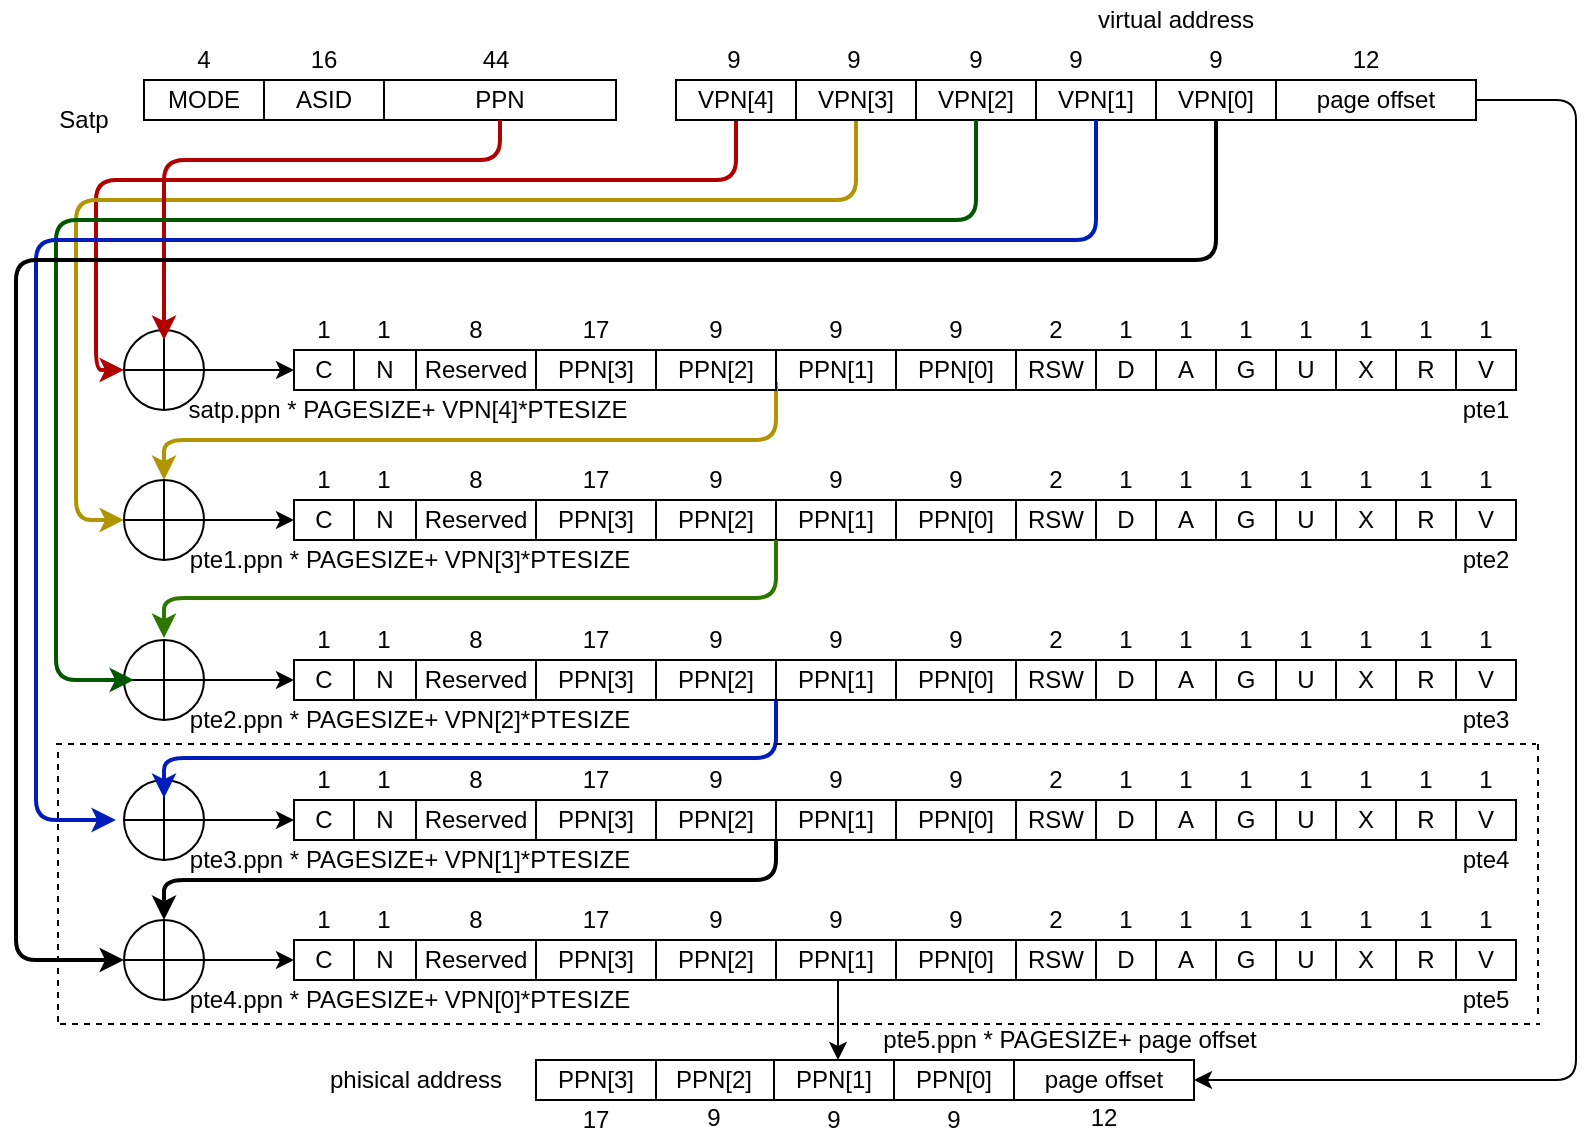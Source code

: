 <mxfile version="14.7.2" type="github">
  <diagram id="V-LYUt6-tkYFiRCC0l9f" name="Page-1">
    <mxGraphModel dx="1038" dy="549" grid="0" gridSize="10" guides="1" tooltips="1" connect="1" arrows="1" fold="1" page="1" pageScale="1" pageWidth="827" pageHeight="1169" math="0" shadow="0">
      <root>
        <mxCell id="0" />
        <mxCell id="1" parent="0" />
        <mxCell id="E3-DCWuAJKOkuyqkyLfo-2" value="MODE" style="rounded=0;whiteSpace=wrap;html=1;" parent="1" vertex="1">
          <mxGeometry x="94" y="170" width="60" height="20" as="geometry" />
        </mxCell>
        <mxCell id="E3-DCWuAJKOkuyqkyLfo-3" value="PPN" style="rounded=0;whiteSpace=wrap;html=1;" parent="1" vertex="1">
          <mxGeometry x="214" y="170" width="116" height="20" as="geometry" />
        </mxCell>
        <mxCell id="E3-DCWuAJKOkuyqkyLfo-4" value="Satp" style="text;html=1;strokeColor=none;fillColor=none;align=center;verticalAlign=middle;whiteSpace=wrap;rounded=0;" parent="1" vertex="1">
          <mxGeometry x="44" y="180" width="40" height="20" as="geometry" />
        </mxCell>
        <mxCell id="E3-DCWuAJKOkuyqkyLfo-5" value="ASID" style="rounded=0;whiteSpace=wrap;html=1;" parent="1" vertex="1">
          <mxGeometry x="154" y="170" width="60" height="20" as="geometry" />
        </mxCell>
        <mxCell id="E3-DCWuAJKOkuyqkyLfo-6" value="4" style="text;html=1;strokeColor=none;fillColor=none;align=center;verticalAlign=middle;whiteSpace=wrap;rounded=0;" parent="1" vertex="1">
          <mxGeometry x="104" y="150" width="40" height="20" as="geometry" />
        </mxCell>
        <mxCell id="E3-DCWuAJKOkuyqkyLfo-7" value="16" style="text;html=1;strokeColor=none;fillColor=none;align=center;verticalAlign=middle;whiteSpace=wrap;rounded=0;" parent="1" vertex="1">
          <mxGeometry x="164" y="150" width="40" height="20" as="geometry" />
        </mxCell>
        <mxCell id="E3-DCWuAJKOkuyqkyLfo-8" value="44" style="text;html=1;strokeColor=none;fillColor=none;align=center;verticalAlign=middle;whiteSpace=wrap;rounded=0;" parent="1" vertex="1">
          <mxGeometry x="250" y="150" width="40" height="20" as="geometry" />
        </mxCell>
        <mxCell id="E3-DCWuAJKOkuyqkyLfo-9" value="VPN[2]" style="rounded=0;whiteSpace=wrap;html=1;" parent="1" vertex="1">
          <mxGeometry x="480" y="170" width="60" height="20" as="geometry" />
        </mxCell>
        <mxCell id="E3-DCWuAJKOkuyqkyLfo-10" value="VPN[0]" style="rounded=0;whiteSpace=wrap;html=1;" parent="1" vertex="1">
          <mxGeometry x="600" y="170" width="60" height="20" as="geometry" />
        </mxCell>
        <mxCell id="E3-DCWuAJKOkuyqkyLfo-11" value="virtual address" style="text;html=1;strokeColor=none;fillColor=none;align=center;verticalAlign=middle;whiteSpace=wrap;rounded=0;" parent="1" vertex="1">
          <mxGeometry x="560" y="130" width="100" height="20" as="geometry" />
        </mxCell>
        <mxCell id="E3-DCWuAJKOkuyqkyLfo-12" value="VPN[1]" style="rounded=0;whiteSpace=wrap;html=1;" parent="1" vertex="1">
          <mxGeometry x="540" y="170" width="60" height="20" as="geometry" />
        </mxCell>
        <mxCell id="E3-DCWuAJKOkuyqkyLfo-13" value="9" style="text;html=1;strokeColor=none;fillColor=none;align=center;verticalAlign=middle;whiteSpace=wrap;rounded=0;" parent="1" vertex="1">
          <mxGeometry x="490" y="150" width="40" height="20" as="geometry" />
        </mxCell>
        <mxCell id="E3-DCWuAJKOkuyqkyLfo-14" value="9" style="text;html=1;strokeColor=none;fillColor=none;align=center;verticalAlign=middle;whiteSpace=wrap;rounded=0;" parent="1" vertex="1">
          <mxGeometry x="540" y="150" width="40" height="20" as="geometry" />
        </mxCell>
        <mxCell id="E3-DCWuAJKOkuyqkyLfo-15" value="9" style="text;html=1;strokeColor=none;fillColor=none;align=center;verticalAlign=middle;whiteSpace=wrap;rounded=0;" parent="1" vertex="1">
          <mxGeometry x="610" y="150" width="40" height="20" as="geometry" />
        </mxCell>
        <mxCell id="E3-DCWuAJKOkuyqkyLfo-16" value="page offset" style="rounded=0;whiteSpace=wrap;html=1;" parent="1" vertex="1">
          <mxGeometry x="660" y="170" width="100" height="20" as="geometry" />
        </mxCell>
        <mxCell id="E3-DCWuAJKOkuyqkyLfo-17" value="12" style="text;html=1;strokeColor=none;fillColor=none;align=center;verticalAlign=middle;whiteSpace=wrap;rounded=0;" parent="1" vertex="1">
          <mxGeometry x="685" y="150" width="40" height="20" as="geometry" />
        </mxCell>
        <mxCell id="E3-DCWuAJKOkuyqkyLfo-170" value="RSW" style="rounded=0;whiteSpace=wrap;html=1;" parent="1" vertex="1">
          <mxGeometry x="530" y="305" width="40" height="20" as="geometry" />
        </mxCell>
        <mxCell id="E3-DCWuAJKOkuyqkyLfo-171" value="PPN[0]" style="rounded=0;whiteSpace=wrap;html=1;" parent="1" vertex="1">
          <mxGeometry x="470" y="305" width="60" height="20" as="geometry" />
        </mxCell>
        <mxCell id="E3-DCWuAJKOkuyqkyLfo-172" value="9" style="text;html=1;strokeColor=none;fillColor=none;align=center;verticalAlign=middle;whiteSpace=wrap;rounded=0;" parent="1" vertex="1">
          <mxGeometry x="480" y="285" width="40" height="20" as="geometry" />
        </mxCell>
        <mxCell id="E3-DCWuAJKOkuyqkyLfo-173" value="D" style="rounded=0;whiteSpace=wrap;html=1;" parent="1" vertex="1">
          <mxGeometry x="570" y="305" width="30" height="20" as="geometry" />
        </mxCell>
        <mxCell id="E3-DCWuAJKOkuyqkyLfo-174" value="1" style="text;html=1;strokeColor=none;fillColor=none;align=center;verticalAlign=middle;whiteSpace=wrap;rounded=0;" parent="1" vertex="1">
          <mxGeometry x="715" y="285" width="40" height="20" as="geometry" />
        </mxCell>
        <mxCell id="E3-DCWuAJKOkuyqkyLfo-175" value="A" style="rounded=0;whiteSpace=wrap;html=1;" parent="1" vertex="1">
          <mxGeometry x="600" y="305" width="30" height="20" as="geometry" />
        </mxCell>
        <mxCell id="E3-DCWuAJKOkuyqkyLfo-176" value="G" style="rounded=0;whiteSpace=wrap;html=1;" parent="1" vertex="1">
          <mxGeometry x="630" y="305" width="30" height="20" as="geometry" />
        </mxCell>
        <mxCell id="E3-DCWuAJKOkuyqkyLfo-177" value="U" style="rounded=0;whiteSpace=wrap;html=1;" parent="1" vertex="1">
          <mxGeometry x="660" y="305" width="30" height="20" as="geometry" />
        </mxCell>
        <mxCell id="E3-DCWuAJKOkuyqkyLfo-178" value="X" style="rounded=0;whiteSpace=wrap;html=1;" parent="1" vertex="1">
          <mxGeometry x="690" y="305" width="30" height="20" as="geometry" />
        </mxCell>
        <mxCell id="E3-DCWuAJKOkuyqkyLfo-179" value="R" style="rounded=0;whiteSpace=wrap;html=1;" parent="1" vertex="1">
          <mxGeometry x="720" y="305" width="30" height="20" as="geometry" />
        </mxCell>
        <mxCell id="E3-DCWuAJKOkuyqkyLfo-180" value="V" style="rounded=0;whiteSpace=wrap;html=1;" parent="1" vertex="1">
          <mxGeometry x="750" y="305" width="30" height="20" as="geometry" />
        </mxCell>
        <mxCell id="E3-DCWuAJKOkuyqkyLfo-181" value="1" style="text;html=1;strokeColor=none;fillColor=none;align=center;verticalAlign=middle;whiteSpace=wrap;rounded=0;" parent="1" vertex="1">
          <mxGeometry x="745" y="285" width="40" height="20" as="geometry" />
        </mxCell>
        <mxCell id="E3-DCWuAJKOkuyqkyLfo-182" value="1" style="text;html=1;strokeColor=none;fillColor=none;align=center;verticalAlign=middle;whiteSpace=wrap;rounded=0;" parent="1" vertex="1">
          <mxGeometry x="685" y="285" width="40" height="20" as="geometry" />
        </mxCell>
        <mxCell id="E3-DCWuAJKOkuyqkyLfo-183" value="1" style="text;html=1;strokeColor=none;fillColor=none;align=center;verticalAlign=middle;whiteSpace=wrap;rounded=0;" parent="1" vertex="1">
          <mxGeometry x="655" y="285" width="40" height="20" as="geometry" />
        </mxCell>
        <mxCell id="E3-DCWuAJKOkuyqkyLfo-184" value="1" style="text;html=1;strokeColor=none;fillColor=none;align=center;verticalAlign=middle;whiteSpace=wrap;rounded=0;" parent="1" vertex="1">
          <mxGeometry x="625" y="285" width="40" height="20" as="geometry" />
        </mxCell>
        <mxCell id="E3-DCWuAJKOkuyqkyLfo-185" value="1" style="text;html=1;strokeColor=none;fillColor=none;align=center;verticalAlign=middle;whiteSpace=wrap;rounded=0;" parent="1" vertex="1">
          <mxGeometry x="595" y="285" width="40" height="20" as="geometry" />
        </mxCell>
        <mxCell id="E3-DCWuAJKOkuyqkyLfo-186" value="1" style="text;html=1;strokeColor=none;fillColor=none;align=center;verticalAlign=middle;whiteSpace=wrap;rounded=0;" parent="1" vertex="1">
          <mxGeometry x="565" y="285" width="40" height="20" as="geometry" />
        </mxCell>
        <mxCell id="E3-DCWuAJKOkuyqkyLfo-187" value="2" style="text;html=1;strokeColor=none;fillColor=none;align=center;verticalAlign=middle;whiteSpace=wrap;rounded=0;" parent="1" vertex="1">
          <mxGeometry x="530" y="285" width="40" height="20" as="geometry" />
        </mxCell>
        <mxCell id="E3-DCWuAJKOkuyqkyLfo-188" value="PPN[1]" style="rounded=0;whiteSpace=wrap;html=1;" parent="1" vertex="1">
          <mxGeometry x="410" y="305" width="60" height="20" as="geometry" />
        </mxCell>
        <mxCell id="E3-DCWuAJKOkuyqkyLfo-189" value="9" style="text;html=1;strokeColor=none;fillColor=none;align=center;verticalAlign=middle;whiteSpace=wrap;rounded=0;" parent="1" vertex="1">
          <mxGeometry x="420" y="285" width="40" height="20" as="geometry" />
        </mxCell>
        <mxCell id="E3-DCWuAJKOkuyqkyLfo-190" value="PPN[3]" style="rounded=0;whiteSpace=wrap;html=1;" parent="1" vertex="1">
          <mxGeometry x="290" y="305" width="60" height="20" as="geometry" />
        </mxCell>
        <mxCell id="E3-DCWuAJKOkuyqkyLfo-191" value="17" style="text;html=1;strokeColor=none;fillColor=none;align=center;verticalAlign=middle;whiteSpace=wrap;rounded=0;" parent="1" vertex="1">
          <mxGeometry x="300" y="285" width="40" height="20" as="geometry" />
        </mxCell>
        <mxCell id="E3-DCWuAJKOkuyqkyLfo-192" value="Reserved" style="rounded=0;whiteSpace=wrap;html=1;" parent="1" vertex="1">
          <mxGeometry x="230" y="305" width="60" height="20" as="geometry" />
        </mxCell>
        <mxCell id="E3-DCWuAJKOkuyqkyLfo-193" value="8" style="text;html=1;strokeColor=none;fillColor=none;align=center;verticalAlign=middle;whiteSpace=wrap;rounded=0;" parent="1" vertex="1">
          <mxGeometry x="240" y="285" width="40" height="20" as="geometry" />
        </mxCell>
        <mxCell id="E3-DCWuAJKOkuyqkyLfo-194" value="1" style="text;html=1;strokeColor=none;fillColor=none;align=center;verticalAlign=middle;whiteSpace=wrap;rounded=0;" parent="1" vertex="1">
          <mxGeometry x="164" y="285" width="40" height="20" as="geometry" />
        </mxCell>
        <mxCell id="E3-DCWuAJKOkuyqkyLfo-195" value="C" style="rounded=0;whiteSpace=wrap;html=1;" parent="1" vertex="1">
          <mxGeometry x="169" y="305" width="30" height="20" as="geometry" />
        </mxCell>
        <mxCell id="E3-DCWuAJKOkuyqkyLfo-196" value="N" style="rounded=0;whiteSpace=wrap;html=1;" parent="1" vertex="1">
          <mxGeometry x="199" y="305" width="31" height="20" as="geometry" />
        </mxCell>
        <mxCell id="E3-DCWuAJKOkuyqkyLfo-197" value="1" style="text;html=1;strokeColor=none;fillColor=none;align=center;verticalAlign=middle;whiteSpace=wrap;rounded=0;" parent="1" vertex="1">
          <mxGeometry x="194" y="285" width="40" height="20" as="geometry" />
        </mxCell>
        <mxCell id="E3-DCWuAJKOkuyqkyLfo-260" style="edgeStyle=orthogonalEdgeStyle;rounded=0;orthogonalLoop=1;jettySize=auto;html=1;exitX=1;exitY=0.5;exitDx=0;exitDy=0;" parent="1" source="E3-DCWuAJKOkuyqkyLfo-239" target="E3-DCWuAJKOkuyqkyLfo-195" edge="1">
          <mxGeometry relative="1" as="geometry" />
        </mxCell>
        <mxCell id="E3-DCWuAJKOkuyqkyLfo-239" value="" style="ellipse;whiteSpace=wrap;html=1;aspect=fixed;" parent="1" vertex="1">
          <mxGeometry x="84" y="295" width="40" height="40" as="geometry" />
        </mxCell>
        <mxCell id="E3-DCWuAJKOkuyqkyLfo-240" value="" style="endArrow=none;html=1;entryX=1;entryY=0.5;entryDx=0;entryDy=0;exitX=0;exitY=0.5;exitDx=0;exitDy=0;" parent="1" source="E3-DCWuAJKOkuyqkyLfo-239" target="E3-DCWuAJKOkuyqkyLfo-239" edge="1">
          <mxGeometry width="50" height="50" relative="1" as="geometry">
            <mxPoint x="124" y="355" as="sourcePoint" />
            <mxPoint x="100" y="365" as="targetPoint" />
          </mxGeometry>
        </mxCell>
        <mxCell id="E3-DCWuAJKOkuyqkyLfo-241" value="" style="endArrow=none;html=1;exitX=0.5;exitY=1;exitDx=0;exitDy=0;entryX=0.5;entryY=0;entryDx=0;entryDy=0;" parent="1" source="E3-DCWuAJKOkuyqkyLfo-239" target="E3-DCWuAJKOkuyqkyLfo-239" edge="1">
          <mxGeometry width="50" height="50" relative="1" as="geometry">
            <mxPoint x="100" y="425" as="sourcePoint" />
            <mxPoint x="120" y="375" as="targetPoint" />
          </mxGeometry>
        </mxCell>
        <mxCell id="E3-DCWuAJKOkuyqkyLfo-254" value="" style="endArrow=classic;html=1;exitX=0.5;exitY=1;exitDx=0;exitDy=0;entryX=0;entryY=0.5;entryDx=0;entryDy=0;fillColor=#e51400;strokeColor=#B20000;strokeWidth=2;" parent="1" source="J9jAl2TMxWxcubqev3nk-182" target="E3-DCWuAJKOkuyqkyLfo-239" edge="1">
          <mxGeometry width="50" height="50" relative="1" as="geometry">
            <mxPoint x="124" y="120" as="sourcePoint" />
            <mxPoint x="90" y="270" as="targetPoint" />
            <Array as="points">
              <mxPoint x="390" y="220" />
              <mxPoint x="70" y="220" />
              <mxPoint x="70" y="315" />
            </Array>
          </mxGeometry>
        </mxCell>
        <mxCell id="E3-DCWuAJKOkuyqkyLfo-256" value="" style="endArrow=classic;html=1;exitX=0.5;exitY=1;exitDx=0;exitDy=0;entryX=0;entryY=0.5;entryDx=0;entryDy=0;fillColor=#e3c800;strokeColor=#B09500;strokeWidth=2;" parent="1" source="J9jAl2TMxWxcubqev3nk-181" target="J9jAl2TMxWxcubqev3nk-34" edge="1">
          <mxGeometry width="50" height="50" relative="1" as="geometry">
            <mxPoint x="550" y="300" as="sourcePoint" />
            <mxPoint x="84" y="500" as="targetPoint" />
            <Array as="points">
              <mxPoint x="450" y="230" />
              <mxPoint x="60" y="230" />
              <mxPoint x="60" y="390" />
            </Array>
          </mxGeometry>
        </mxCell>
        <mxCell id="E3-DCWuAJKOkuyqkyLfo-259" value="" style="endArrow=classic;html=1;exitX=0.5;exitY=1;exitDx=0;exitDy=0;fillColor=#e51400;strokeColor=#B20000;strokeWidth=2;" parent="1" source="E3-DCWuAJKOkuyqkyLfo-3" edge="1">
          <mxGeometry width="50" height="50" relative="1" as="geometry">
            <mxPoint x="314" y="193" as="sourcePoint" />
            <mxPoint x="104" y="300" as="targetPoint" />
            <Array as="points">
              <mxPoint x="272" y="210" />
              <mxPoint x="104" y="210" />
            </Array>
          </mxGeometry>
        </mxCell>
        <mxCell id="E3-DCWuAJKOkuyqkyLfo-263" value="satp.ppn * PAGESIZE+ VPN[4]*PTESIZE" style="text;html=1;strokeColor=none;fillColor=none;align=center;verticalAlign=middle;whiteSpace=wrap;rounded=0;" parent="1" vertex="1">
          <mxGeometry x="83" y="325" width="286" height="20" as="geometry" />
        </mxCell>
        <mxCell id="E3-DCWuAJKOkuyqkyLfo-264" value="pte1.ppn * PAGESIZE+ VPN[3]*PTESIZE" style="text;html=1;strokeColor=none;fillColor=none;align=center;verticalAlign=middle;whiteSpace=wrap;rounded=0;" parent="1" vertex="1">
          <mxGeometry x="84" y="400" width="286" height="20" as="geometry" />
        </mxCell>
        <mxCell id="E3-DCWuAJKOkuyqkyLfo-265" value="pte2.ppn * PAGESIZE+ VPN[2]*PTESIZE" style="text;html=1;strokeColor=none;fillColor=none;align=center;verticalAlign=middle;whiteSpace=wrap;rounded=0;" parent="1" vertex="1">
          <mxGeometry x="84" y="480" width="286" height="20" as="geometry" />
        </mxCell>
        <mxCell id="E3-DCWuAJKOkuyqkyLfo-266" value="pte1" style="text;html=1;strokeColor=none;fillColor=none;align=center;verticalAlign=middle;whiteSpace=wrap;rounded=0;" parent="1" vertex="1">
          <mxGeometry x="745" y="325" width="40" height="20" as="geometry" />
        </mxCell>
        <mxCell id="E3-DCWuAJKOkuyqkyLfo-269" value="page offset" style="rounded=0;whiteSpace=wrap;html=1;" parent="1" vertex="1">
          <mxGeometry x="529" y="660" width="90" height="20" as="geometry" />
        </mxCell>
        <mxCell id="E3-DCWuAJKOkuyqkyLfo-270" value="PPN[0]" style="rounded=0;whiteSpace=wrap;html=1;" parent="1" vertex="1">
          <mxGeometry x="469" y="660" width="60" height="20" as="geometry" />
        </mxCell>
        <mxCell id="E3-DCWuAJKOkuyqkyLfo-271" value="9" style="text;html=1;strokeColor=none;fillColor=none;align=center;verticalAlign=middle;whiteSpace=wrap;rounded=0;" parent="1" vertex="1">
          <mxGeometry x="479" y="680" width="40" height="20" as="geometry" />
        </mxCell>
        <mxCell id="E3-DCWuAJKOkuyqkyLfo-272" value="12" style="text;html=1;strokeColor=none;fillColor=none;align=center;verticalAlign=middle;whiteSpace=wrap;rounded=0;" parent="1" vertex="1">
          <mxGeometry x="554" y="680" width="40" height="17" as="geometry" />
        </mxCell>
        <mxCell id="E3-DCWuAJKOkuyqkyLfo-273" value="PPN[1]" style="rounded=0;whiteSpace=wrap;html=1;" parent="1" vertex="1">
          <mxGeometry x="409" y="660" width="60" height="20" as="geometry" />
        </mxCell>
        <mxCell id="E3-DCWuAJKOkuyqkyLfo-274" value="9" style="text;html=1;strokeColor=none;fillColor=none;align=center;verticalAlign=middle;whiteSpace=wrap;rounded=0;" parent="1" vertex="1">
          <mxGeometry x="419" y="680" width="40" height="20" as="geometry" />
        </mxCell>
        <mxCell id="E3-DCWuAJKOkuyqkyLfo-275" value="PPN[2]" style="rounded=0;whiteSpace=wrap;html=1;" parent="1" vertex="1">
          <mxGeometry x="349" y="660" width="60" height="20" as="geometry" />
        </mxCell>
        <mxCell id="E3-DCWuAJKOkuyqkyLfo-276" value="17" style="text;html=1;strokeColor=none;fillColor=none;align=center;verticalAlign=middle;whiteSpace=wrap;rounded=0;" parent="1" vertex="1">
          <mxGeometry x="300" y="680" width="40" height="20" as="geometry" />
        </mxCell>
        <mxCell id="E3-DCWuAJKOkuyqkyLfo-279" value="" style="endArrow=classic;html=1;entryX=1;entryY=0.5;entryDx=0;entryDy=0;exitX=1;exitY=0.5;exitDx=0;exitDy=0;" parent="1" source="E3-DCWuAJKOkuyqkyLfo-16" target="E3-DCWuAJKOkuyqkyLfo-269" edge="1">
          <mxGeometry width="50" height="50" relative="1" as="geometry">
            <mxPoint x="750" y="190" as="sourcePoint" />
            <mxPoint x="810" y="580" as="targetPoint" />
            <Array as="points">
              <mxPoint x="810" y="180" />
              <mxPoint x="810" y="670" />
            </Array>
          </mxGeometry>
        </mxCell>
        <mxCell id="E3-DCWuAJKOkuyqkyLfo-283" value="phisical address" style="text;html=1;strokeColor=none;fillColor=none;align=center;verticalAlign=middle;whiteSpace=wrap;rounded=0;" parent="1" vertex="1">
          <mxGeometry x="180" y="660" width="100" height="20" as="geometry" />
        </mxCell>
        <mxCell id="LQyN2fZaft3nYzOMAIvv-2" value="" style="endArrow=classic;html=1;entryX=0.5;entryY=0;entryDx=0;entryDy=0;fillColor=#e3c800;strokeColor=#B09500;strokeWidth=2;" parent="1" target="J9jAl2TMxWxcubqev3nk-34" edge="1">
          <mxGeometry width="50" height="50" relative="1" as="geometry">
            <mxPoint x="410" y="321" as="sourcePoint" />
            <mxPoint x="154" y="400" as="targetPoint" />
            <Array as="points">
              <mxPoint x="410" y="350" />
              <mxPoint x="104" y="350" />
            </Array>
          </mxGeometry>
        </mxCell>
        <mxCell id="J9jAl2TMxWxcubqev3nk-2" value="PPN[2]" style="rounded=0;whiteSpace=wrap;html=1;" parent="1" vertex="1">
          <mxGeometry x="350" y="305" width="60" height="20" as="geometry" />
        </mxCell>
        <mxCell id="J9jAl2TMxWxcubqev3nk-3" value="9" style="text;html=1;strokeColor=none;fillColor=none;align=center;verticalAlign=middle;whiteSpace=wrap;rounded=0;" parent="1" vertex="1">
          <mxGeometry x="360" y="285" width="40" height="20" as="geometry" />
        </mxCell>
        <mxCell id="J9jAl2TMxWxcubqev3nk-5" value="RSW" style="rounded=0;whiteSpace=wrap;html=1;" parent="1" vertex="1">
          <mxGeometry x="530" y="380" width="40" height="20" as="geometry" />
        </mxCell>
        <mxCell id="J9jAl2TMxWxcubqev3nk-6" value="PPN[0]" style="rounded=0;whiteSpace=wrap;html=1;" parent="1" vertex="1">
          <mxGeometry x="470" y="380" width="60" height="20" as="geometry" />
        </mxCell>
        <mxCell id="J9jAl2TMxWxcubqev3nk-7" value="9" style="text;html=1;strokeColor=none;fillColor=none;align=center;verticalAlign=middle;whiteSpace=wrap;rounded=0;" parent="1" vertex="1">
          <mxGeometry x="480" y="360" width="40" height="20" as="geometry" />
        </mxCell>
        <mxCell id="J9jAl2TMxWxcubqev3nk-8" value="D" style="rounded=0;whiteSpace=wrap;html=1;" parent="1" vertex="1">
          <mxGeometry x="570" y="380" width="30" height="20" as="geometry" />
        </mxCell>
        <mxCell id="J9jAl2TMxWxcubqev3nk-9" value="1" style="text;html=1;strokeColor=none;fillColor=none;align=center;verticalAlign=middle;whiteSpace=wrap;rounded=0;" parent="1" vertex="1">
          <mxGeometry x="715" y="360" width="40" height="20" as="geometry" />
        </mxCell>
        <mxCell id="J9jAl2TMxWxcubqev3nk-10" value="A" style="rounded=0;whiteSpace=wrap;html=1;" parent="1" vertex="1">
          <mxGeometry x="600" y="380" width="30" height="20" as="geometry" />
        </mxCell>
        <mxCell id="J9jAl2TMxWxcubqev3nk-11" value="G" style="rounded=0;whiteSpace=wrap;html=1;" parent="1" vertex="1">
          <mxGeometry x="630" y="380" width="30" height="20" as="geometry" />
        </mxCell>
        <mxCell id="J9jAl2TMxWxcubqev3nk-12" value="U" style="rounded=0;whiteSpace=wrap;html=1;" parent="1" vertex="1">
          <mxGeometry x="660" y="380" width="30" height="20" as="geometry" />
        </mxCell>
        <mxCell id="J9jAl2TMxWxcubqev3nk-13" value="X" style="rounded=0;whiteSpace=wrap;html=1;" parent="1" vertex="1">
          <mxGeometry x="690" y="380" width="30" height="20" as="geometry" />
        </mxCell>
        <mxCell id="J9jAl2TMxWxcubqev3nk-14" value="R" style="rounded=0;whiteSpace=wrap;html=1;" parent="1" vertex="1">
          <mxGeometry x="720" y="380" width="30" height="20" as="geometry" />
        </mxCell>
        <mxCell id="J9jAl2TMxWxcubqev3nk-15" value="V" style="rounded=0;whiteSpace=wrap;html=1;" parent="1" vertex="1">
          <mxGeometry x="750" y="380" width="30" height="20" as="geometry" />
        </mxCell>
        <mxCell id="J9jAl2TMxWxcubqev3nk-16" value="1" style="text;html=1;strokeColor=none;fillColor=none;align=center;verticalAlign=middle;whiteSpace=wrap;rounded=0;" parent="1" vertex="1">
          <mxGeometry x="745" y="360" width="40" height="20" as="geometry" />
        </mxCell>
        <mxCell id="J9jAl2TMxWxcubqev3nk-17" value="1" style="text;html=1;strokeColor=none;fillColor=none;align=center;verticalAlign=middle;whiteSpace=wrap;rounded=0;" parent="1" vertex="1">
          <mxGeometry x="685" y="360" width="40" height="20" as="geometry" />
        </mxCell>
        <mxCell id="J9jAl2TMxWxcubqev3nk-18" value="1" style="text;html=1;strokeColor=none;fillColor=none;align=center;verticalAlign=middle;whiteSpace=wrap;rounded=0;" parent="1" vertex="1">
          <mxGeometry x="655" y="360" width="40" height="20" as="geometry" />
        </mxCell>
        <mxCell id="J9jAl2TMxWxcubqev3nk-19" value="1" style="text;html=1;strokeColor=none;fillColor=none;align=center;verticalAlign=middle;whiteSpace=wrap;rounded=0;" parent="1" vertex="1">
          <mxGeometry x="625" y="360" width="40" height="20" as="geometry" />
        </mxCell>
        <mxCell id="J9jAl2TMxWxcubqev3nk-20" value="1" style="text;html=1;strokeColor=none;fillColor=none;align=center;verticalAlign=middle;whiteSpace=wrap;rounded=0;" parent="1" vertex="1">
          <mxGeometry x="595" y="360" width="40" height="20" as="geometry" />
        </mxCell>
        <mxCell id="J9jAl2TMxWxcubqev3nk-21" value="1" style="text;html=1;strokeColor=none;fillColor=none;align=center;verticalAlign=middle;whiteSpace=wrap;rounded=0;" parent="1" vertex="1">
          <mxGeometry x="565" y="360" width="40" height="20" as="geometry" />
        </mxCell>
        <mxCell id="J9jAl2TMxWxcubqev3nk-22" value="2" style="text;html=1;strokeColor=none;fillColor=none;align=center;verticalAlign=middle;whiteSpace=wrap;rounded=0;" parent="1" vertex="1">
          <mxGeometry x="530" y="360" width="40" height="20" as="geometry" />
        </mxCell>
        <mxCell id="J9jAl2TMxWxcubqev3nk-23" value="PPN[1]" style="rounded=0;whiteSpace=wrap;html=1;" parent="1" vertex="1">
          <mxGeometry x="410" y="380" width="60" height="20" as="geometry" />
        </mxCell>
        <mxCell id="J9jAl2TMxWxcubqev3nk-24" value="9" style="text;html=1;strokeColor=none;fillColor=none;align=center;verticalAlign=middle;whiteSpace=wrap;rounded=0;" parent="1" vertex="1">
          <mxGeometry x="420" y="360" width="40" height="20" as="geometry" />
        </mxCell>
        <mxCell id="J9jAl2TMxWxcubqev3nk-25" value="PPN[3]" style="rounded=0;whiteSpace=wrap;html=1;" parent="1" vertex="1">
          <mxGeometry x="290" y="380" width="60" height="20" as="geometry" />
        </mxCell>
        <mxCell id="J9jAl2TMxWxcubqev3nk-26" value="17" style="text;html=1;strokeColor=none;fillColor=none;align=center;verticalAlign=middle;whiteSpace=wrap;rounded=0;" parent="1" vertex="1">
          <mxGeometry x="300" y="360" width="40" height="20" as="geometry" />
        </mxCell>
        <mxCell id="J9jAl2TMxWxcubqev3nk-27" value="Reserved" style="rounded=0;whiteSpace=wrap;html=1;" parent="1" vertex="1">
          <mxGeometry x="230" y="380" width="60" height="20" as="geometry" />
        </mxCell>
        <mxCell id="J9jAl2TMxWxcubqev3nk-28" value="8" style="text;html=1;strokeColor=none;fillColor=none;align=center;verticalAlign=middle;whiteSpace=wrap;rounded=0;" parent="1" vertex="1">
          <mxGeometry x="240" y="360" width="40" height="20" as="geometry" />
        </mxCell>
        <mxCell id="J9jAl2TMxWxcubqev3nk-29" value="1" style="text;html=1;strokeColor=none;fillColor=none;align=center;verticalAlign=middle;whiteSpace=wrap;rounded=0;" parent="1" vertex="1">
          <mxGeometry x="164" y="360" width="40" height="20" as="geometry" />
        </mxCell>
        <mxCell id="J9jAl2TMxWxcubqev3nk-30" value="C" style="rounded=0;whiteSpace=wrap;html=1;" parent="1" vertex="1">
          <mxGeometry x="169" y="380" width="30" height="20" as="geometry" />
        </mxCell>
        <mxCell id="J9jAl2TMxWxcubqev3nk-31" value="N" style="rounded=0;whiteSpace=wrap;html=1;" parent="1" vertex="1">
          <mxGeometry x="199" y="380" width="31" height="20" as="geometry" />
        </mxCell>
        <mxCell id="J9jAl2TMxWxcubqev3nk-32" value="1" style="text;html=1;strokeColor=none;fillColor=none;align=center;verticalAlign=middle;whiteSpace=wrap;rounded=0;" parent="1" vertex="1">
          <mxGeometry x="194" y="360" width="40" height="20" as="geometry" />
        </mxCell>
        <mxCell id="J9jAl2TMxWxcubqev3nk-33" style="edgeStyle=orthogonalEdgeStyle;rounded=0;orthogonalLoop=1;jettySize=auto;html=1;exitX=1;exitY=0.5;exitDx=0;exitDy=0;" parent="1" source="J9jAl2TMxWxcubqev3nk-34" target="J9jAl2TMxWxcubqev3nk-30" edge="1">
          <mxGeometry relative="1" as="geometry" />
        </mxCell>
        <mxCell id="J9jAl2TMxWxcubqev3nk-34" value="" style="ellipse;whiteSpace=wrap;html=1;aspect=fixed;" parent="1" vertex="1">
          <mxGeometry x="84" y="370" width="40" height="40" as="geometry" />
        </mxCell>
        <mxCell id="J9jAl2TMxWxcubqev3nk-35" value="" style="endArrow=none;html=1;entryX=1;entryY=0.5;entryDx=0;entryDy=0;exitX=0;exitY=0.5;exitDx=0;exitDy=0;" parent="1" source="J9jAl2TMxWxcubqev3nk-34" target="J9jAl2TMxWxcubqev3nk-34" edge="1">
          <mxGeometry width="50" height="50" relative="1" as="geometry">
            <mxPoint x="124" y="430" as="sourcePoint" />
            <mxPoint x="100" y="440" as="targetPoint" />
          </mxGeometry>
        </mxCell>
        <mxCell id="J9jAl2TMxWxcubqev3nk-36" value="" style="endArrow=none;html=1;exitX=0.5;exitY=1;exitDx=0;exitDy=0;entryX=0.5;entryY=0;entryDx=0;entryDy=0;" parent="1" source="J9jAl2TMxWxcubqev3nk-34" target="J9jAl2TMxWxcubqev3nk-34" edge="1">
          <mxGeometry width="50" height="50" relative="1" as="geometry">
            <mxPoint x="100" y="500" as="sourcePoint" />
            <mxPoint x="120" y="450" as="targetPoint" />
          </mxGeometry>
        </mxCell>
        <mxCell id="J9jAl2TMxWxcubqev3nk-37" value="pte2" style="text;html=1;strokeColor=none;fillColor=none;align=center;verticalAlign=middle;whiteSpace=wrap;rounded=0;" parent="1" vertex="1">
          <mxGeometry x="745" y="400" width="40" height="20" as="geometry" />
        </mxCell>
        <mxCell id="J9jAl2TMxWxcubqev3nk-38" value="PPN[2]" style="rounded=0;whiteSpace=wrap;html=1;" parent="1" vertex="1">
          <mxGeometry x="350" y="380" width="60" height="20" as="geometry" />
        </mxCell>
        <mxCell id="J9jAl2TMxWxcubqev3nk-39" value="9" style="text;html=1;strokeColor=none;fillColor=none;align=center;verticalAlign=middle;whiteSpace=wrap;rounded=0;" parent="1" vertex="1">
          <mxGeometry x="360" y="360" width="40" height="20" as="geometry" />
        </mxCell>
        <mxCell id="J9jAl2TMxWxcubqev3nk-40" value="RSW" style="rounded=0;whiteSpace=wrap;html=1;" parent="1" vertex="1">
          <mxGeometry x="530" y="460" width="40" height="20" as="geometry" />
        </mxCell>
        <mxCell id="J9jAl2TMxWxcubqev3nk-41" value="PPN[0]" style="rounded=0;whiteSpace=wrap;html=1;" parent="1" vertex="1">
          <mxGeometry x="470" y="460" width="60" height="20" as="geometry" />
        </mxCell>
        <mxCell id="J9jAl2TMxWxcubqev3nk-42" value="9" style="text;html=1;strokeColor=none;fillColor=none;align=center;verticalAlign=middle;whiteSpace=wrap;rounded=0;" parent="1" vertex="1">
          <mxGeometry x="480" y="440" width="40" height="20" as="geometry" />
        </mxCell>
        <mxCell id="J9jAl2TMxWxcubqev3nk-43" value="D" style="rounded=0;whiteSpace=wrap;html=1;" parent="1" vertex="1">
          <mxGeometry x="570" y="460" width="30" height="20" as="geometry" />
        </mxCell>
        <mxCell id="J9jAl2TMxWxcubqev3nk-44" value="1" style="text;html=1;strokeColor=none;fillColor=none;align=center;verticalAlign=middle;whiteSpace=wrap;rounded=0;" parent="1" vertex="1">
          <mxGeometry x="715" y="440" width="40" height="20" as="geometry" />
        </mxCell>
        <mxCell id="J9jAl2TMxWxcubqev3nk-45" value="A" style="rounded=0;whiteSpace=wrap;html=1;" parent="1" vertex="1">
          <mxGeometry x="600" y="460" width="30" height="20" as="geometry" />
        </mxCell>
        <mxCell id="J9jAl2TMxWxcubqev3nk-46" value="G" style="rounded=0;whiteSpace=wrap;html=1;" parent="1" vertex="1">
          <mxGeometry x="630" y="460" width="30" height="20" as="geometry" />
        </mxCell>
        <mxCell id="J9jAl2TMxWxcubqev3nk-47" value="U" style="rounded=0;whiteSpace=wrap;html=1;" parent="1" vertex="1">
          <mxGeometry x="660" y="460" width="30" height="20" as="geometry" />
        </mxCell>
        <mxCell id="J9jAl2TMxWxcubqev3nk-48" value="X" style="rounded=0;whiteSpace=wrap;html=1;" parent="1" vertex="1">
          <mxGeometry x="690" y="460" width="30" height="20" as="geometry" />
        </mxCell>
        <mxCell id="J9jAl2TMxWxcubqev3nk-49" value="R" style="rounded=0;whiteSpace=wrap;html=1;" parent="1" vertex="1">
          <mxGeometry x="720" y="460" width="30" height="20" as="geometry" />
        </mxCell>
        <mxCell id="J9jAl2TMxWxcubqev3nk-50" value="V" style="rounded=0;whiteSpace=wrap;html=1;" parent="1" vertex="1">
          <mxGeometry x="750" y="460" width="30" height="20" as="geometry" />
        </mxCell>
        <mxCell id="J9jAl2TMxWxcubqev3nk-51" value="1" style="text;html=1;strokeColor=none;fillColor=none;align=center;verticalAlign=middle;whiteSpace=wrap;rounded=0;" parent="1" vertex="1">
          <mxGeometry x="745" y="440" width="40" height="20" as="geometry" />
        </mxCell>
        <mxCell id="J9jAl2TMxWxcubqev3nk-52" value="1" style="text;html=1;strokeColor=none;fillColor=none;align=center;verticalAlign=middle;whiteSpace=wrap;rounded=0;" parent="1" vertex="1">
          <mxGeometry x="685" y="440" width="40" height="20" as="geometry" />
        </mxCell>
        <mxCell id="J9jAl2TMxWxcubqev3nk-53" value="1" style="text;html=1;strokeColor=none;fillColor=none;align=center;verticalAlign=middle;whiteSpace=wrap;rounded=0;" parent="1" vertex="1">
          <mxGeometry x="655" y="440" width="40" height="20" as="geometry" />
        </mxCell>
        <mxCell id="J9jAl2TMxWxcubqev3nk-54" value="1" style="text;html=1;strokeColor=none;fillColor=none;align=center;verticalAlign=middle;whiteSpace=wrap;rounded=0;" parent="1" vertex="1">
          <mxGeometry x="625" y="440" width="40" height="20" as="geometry" />
        </mxCell>
        <mxCell id="J9jAl2TMxWxcubqev3nk-55" value="1" style="text;html=1;strokeColor=none;fillColor=none;align=center;verticalAlign=middle;whiteSpace=wrap;rounded=0;" parent="1" vertex="1">
          <mxGeometry x="595" y="440" width="40" height="20" as="geometry" />
        </mxCell>
        <mxCell id="J9jAl2TMxWxcubqev3nk-56" value="1" style="text;html=1;strokeColor=none;fillColor=none;align=center;verticalAlign=middle;whiteSpace=wrap;rounded=0;" parent="1" vertex="1">
          <mxGeometry x="565" y="440" width="40" height="20" as="geometry" />
        </mxCell>
        <mxCell id="J9jAl2TMxWxcubqev3nk-57" value="2" style="text;html=1;strokeColor=none;fillColor=none;align=center;verticalAlign=middle;whiteSpace=wrap;rounded=0;" parent="1" vertex="1">
          <mxGeometry x="530" y="440" width="40" height="20" as="geometry" />
        </mxCell>
        <mxCell id="J9jAl2TMxWxcubqev3nk-58" value="PPN[1]" style="rounded=0;whiteSpace=wrap;html=1;" parent="1" vertex="1">
          <mxGeometry x="410" y="460" width="60" height="20" as="geometry" />
        </mxCell>
        <mxCell id="J9jAl2TMxWxcubqev3nk-59" value="9" style="text;html=1;strokeColor=none;fillColor=none;align=center;verticalAlign=middle;whiteSpace=wrap;rounded=0;" parent="1" vertex="1">
          <mxGeometry x="420" y="440" width="40" height="20" as="geometry" />
        </mxCell>
        <mxCell id="J9jAl2TMxWxcubqev3nk-60" value="PPN[3]" style="rounded=0;whiteSpace=wrap;html=1;" parent="1" vertex="1">
          <mxGeometry x="290" y="460" width="60" height="20" as="geometry" />
        </mxCell>
        <mxCell id="J9jAl2TMxWxcubqev3nk-61" value="17" style="text;html=1;strokeColor=none;fillColor=none;align=center;verticalAlign=middle;whiteSpace=wrap;rounded=0;" parent="1" vertex="1">
          <mxGeometry x="300" y="440" width="40" height="20" as="geometry" />
        </mxCell>
        <mxCell id="J9jAl2TMxWxcubqev3nk-62" value="Reserved" style="rounded=0;whiteSpace=wrap;html=1;" parent="1" vertex="1">
          <mxGeometry x="230" y="460" width="60" height="20" as="geometry" />
        </mxCell>
        <mxCell id="J9jAl2TMxWxcubqev3nk-63" value="8" style="text;html=1;strokeColor=none;fillColor=none;align=center;verticalAlign=middle;whiteSpace=wrap;rounded=0;" parent="1" vertex="1">
          <mxGeometry x="240" y="440" width="40" height="20" as="geometry" />
        </mxCell>
        <mxCell id="J9jAl2TMxWxcubqev3nk-64" value="1" style="text;html=1;strokeColor=none;fillColor=none;align=center;verticalAlign=middle;whiteSpace=wrap;rounded=0;" parent="1" vertex="1">
          <mxGeometry x="164" y="440" width="40" height="20" as="geometry" />
        </mxCell>
        <mxCell id="J9jAl2TMxWxcubqev3nk-65" value="C" style="rounded=0;whiteSpace=wrap;html=1;" parent="1" vertex="1">
          <mxGeometry x="169" y="460" width="30" height="20" as="geometry" />
        </mxCell>
        <mxCell id="J9jAl2TMxWxcubqev3nk-66" value="N" style="rounded=0;whiteSpace=wrap;html=1;" parent="1" vertex="1">
          <mxGeometry x="199" y="460" width="31" height="20" as="geometry" />
        </mxCell>
        <mxCell id="J9jAl2TMxWxcubqev3nk-67" value="1" style="text;html=1;strokeColor=none;fillColor=none;align=center;verticalAlign=middle;whiteSpace=wrap;rounded=0;" parent="1" vertex="1">
          <mxGeometry x="194" y="440" width="40" height="20" as="geometry" />
        </mxCell>
        <mxCell id="J9jAl2TMxWxcubqev3nk-68" style="edgeStyle=orthogonalEdgeStyle;rounded=0;orthogonalLoop=1;jettySize=auto;html=1;exitX=1;exitY=0.5;exitDx=0;exitDy=0;" parent="1" source="J9jAl2TMxWxcubqev3nk-69" target="J9jAl2TMxWxcubqev3nk-65" edge="1">
          <mxGeometry relative="1" as="geometry" />
        </mxCell>
        <mxCell id="J9jAl2TMxWxcubqev3nk-69" value="" style="ellipse;whiteSpace=wrap;html=1;aspect=fixed;" parent="1" vertex="1">
          <mxGeometry x="84" y="450" width="40" height="40" as="geometry" />
        </mxCell>
        <mxCell id="J9jAl2TMxWxcubqev3nk-70" value="" style="endArrow=none;html=1;entryX=1;entryY=0.5;entryDx=0;entryDy=0;exitX=0;exitY=0.5;exitDx=0;exitDy=0;" parent="1" source="J9jAl2TMxWxcubqev3nk-69" target="J9jAl2TMxWxcubqev3nk-69" edge="1">
          <mxGeometry width="50" height="50" relative="1" as="geometry">
            <mxPoint x="124" y="510" as="sourcePoint" />
            <mxPoint x="100" y="520" as="targetPoint" />
          </mxGeometry>
        </mxCell>
        <mxCell id="J9jAl2TMxWxcubqev3nk-71" value="" style="endArrow=none;html=1;exitX=0.5;exitY=1;exitDx=0;exitDy=0;entryX=0.5;entryY=0;entryDx=0;entryDy=0;" parent="1" source="J9jAl2TMxWxcubqev3nk-69" target="J9jAl2TMxWxcubqev3nk-69" edge="1">
          <mxGeometry width="50" height="50" relative="1" as="geometry">
            <mxPoint x="100" y="580" as="sourcePoint" />
            <mxPoint x="120" y="530" as="targetPoint" />
          </mxGeometry>
        </mxCell>
        <mxCell id="J9jAl2TMxWxcubqev3nk-72" value="pte3" style="text;html=1;strokeColor=none;fillColor=none;align=center;verticalAlign=middle;whiteSpace=wrap;rounded=0;" parent="1" vertex="1">
          <mxGeometry x="745" y="480" width="40" height="20" as="geometry" />
        </mxCell>
        <mxCell id="J9jAl2TMxWxcubqev3nk-73" value="PPN[2]" style="rounded=0;whiteSpace=wrap;html=1;" parent="1" vertex="1">
          <mxGeometry x="350" y="460" width="60" height="20" as="geometry" />
        </mxCell>
        <mxCell id="J9jAl2TMxWxcubqev3nk-74" value="9" style="text;html=1;strokeColor=none;fillColor=none;align=center;verticalAlign=middle;whiteSpace=wrap;rounded=0;" parent="1" vertex="1">
          <mxGeometry x="360" y="440" width="40" height="20" as="geometry" />
        </mxCell>
        <mxCell id="J9jAl2TMxWxcubqev3nk-110" value="RSW" style="rounded=0;whiteSpace=wrap;html=1;" parent="1" vertex="1">
          <mxGeometry x="530" y="530" width="40" height="20" as="geometry" />
        </mxCell>
        <mxCell id="J9jAl2TMxWxcubqev3nk-111" value="PPN[0]" style="rounded=0;whiteSpace=wrap;html=1;" parent="1" vertex="1">
          <mxGeometry x="470" y="530" width="60" height="20" as="geometry" />
        </mxCell>
        <mxCell id="J9jAl2TMxWxcubqev3nk-112" value="9" style="text;html=1;strokeColor=none;fillColor=none;align=center;verticalAlign=middle;whiteSpace=wrap;rounded=0;" parent="1" vertex="1">
          <mxGeometry x="480" y="510" width="40" height="20" as="geometry" />
        </mxCell>
        <mxCell id="J9jAl2TMxWxcubqev3nk-113" value="D" style="rounded=0;whiteSpace=wrap;html=1;" parent="1" vertex="1">
          <mxGeometry x="570" y="530" width="30" height="20" as="geometry" />
        </mxCell>
        <mxCell id="J9jAl2TMxWxcubqev3nk-114" value="1" style="text;html=1;strokeColor=none;fillColor=none;align=center;verticalAlign=middle;whiteSpace=wrap;rounded=0;" parent="1" vertex="1">
          <mxGeometry x="715" y="510" width="40" height="20" as="geometry" />
        </mxCell>
        <mxCell id="J9jAl2TMxWxcubqev3nk-115" value="A" style="rounded=0;whiteSpace=wrap;html=1;" parent="1" vertex="1">
          <mxGeometry x="600" y="530" width="30" height="20" as="geometry" />
        </mxCell>
        <mxCell id="J9jAl2TMxWxcubqev3nk-116" value="G" style="rounded=0;whiteSpace=wrap;html=1;" parent="1" vertex="1">
          <mxGeometry x="630" y="530" width="30" height="20" as="geometry" />
        </mxCell>
        <mxCell id="J9jAl2TMxWxcubqev3nk-117" value="U" style="rounded=0;whiteSpace=wrap;html=1;" parent="1" vertex="1">
          <mxGeometry x="660" y="530" width="30" height="20" as="geometry" />
        </mxCell>
        <mxCell id="J9jAl2TMxWxcubqev3nk-118" value="X" style="rounded=0;whiteSpace=wrap;html=1;" parent="1" vertex="1">
          <mxGeometry x="690" y="530" width="30" height="20" as="geometry" />
        </mxCell>
        <mxCell id="J9jAl2TMxWxcubqev3nk-119" value="R" style="rounded=0;whiteSpace=wrap;html=1;" parent="1" vertex="1">
          <mxGeometry x="720" y="530" width="30" height="20" as="geometry" />
        </mxCell>
        <mxCell id="J9jAl2TMxWxcubqev3nk-120" value="V" style="rounded=0;whiteSpace=wrap;html=1;" parent="1" vertex="1">
          <mxGeometry x="750" y="530" width="30" height="20" as="geometry" />
        </mxCell>
        <mxCell id="J9jAl2TMxWxcubqev3nk-121" value="1" style="text;html=1;strokeColor=none;fillColor=none;align=center;verticalAlign=middle;whiteSpace=wrap;rounded=0;" parent="1" vertex="1">
          <mxGeometry x="745" y="510" width="40" height="20" as="geometry" />
        </mxCell>
        <mxCell id="J9jAl2TMxWxcubqev3nk-122" value="1" style="text;html=1;strokeColor=none;fillColor=none;align=center;verticalAlign=middle;whiteSpace=wrap;rounded=0;" parent="1" vertex="1">
          <mxGeometry x="685" y="510" width="40" height="20" as="geometry" />
        </mxCell>
        <mxCell id="J9jAl2TMxWxcubqev3nk-123" value="1" style="text;html=1;strokeColor=none;fillColor=none;align=center;verticalAlign=middle;whiteSpace=wrap;rounded=0;" parent="1" vertex="1">
          <mxGeometry x="655" y="510" width="40" height="20" as="geometry" />
        </mxCell>
        <mxCell id="J9jAl2TMxWxcubqev3nk-124" value="1" style="text;html=1;strokeColor=none;fillColor=none;align=center;verticalAlign=middle;whiteSpace=wrap;rounded=0;" parent="1" vertex="1">
          <mxGeometry x="625" y="510" width="40" height="20" as="geometry" />
        </mxCell>
        <mxCell id="J9jAl2TMxWxcubqev3nk-125" value="1" style="text;html=1;strokeColor=none;fillColor=none;align=center;verticalAlign=middle;whiteSpace=wrap;rounded=0;" parent="1" vertex="1">
          <mxGeometry x="595" y="510" width="40" height="20" as="geometry" />
        </mxCell>
        <mxCell id="J9jAl2TMxWxcubqev3nk-126" value="1" style="text;html=1;strokeColor=none;fillColor=none;align=center;verticalAlign=middle;whiteSpace=wrap;rounded=0;" parent="1" vertex="1">
          <mxGeometry x="565" y="510" width="40" height="20" as="geometry" />
        </mxCell>
        <mxCell id="J9jAl2TMxWxcubqev3nk-127" value="2" style="text;html=1;strokeColor=none;fillColor=none;align=center;verticalAlign=middle;whiteSpace=wrap;rounded=0;" parent="1" vertex="1">
          <mxGeometry x="530" y="510" width="40" height="20" as="geometry" />
        </mxCell>
        <mxCell id="J9jAl2TMxWxcubqev3nk-128" value="PPN[1]" style="rounded=0;whiteSpace=wrap;html=1;" parent="1" vertex="1">
          <mxGeometry x="410" y="530" width="60" height="20" as="geometry" />
        </mxCell>
        <mxCell id="J9jAl2TMxWxcubqev3nk-129" value="9" style="text;html=1;strokeColor=none;fillColor=none;align=center;verticalAlign=middle;whiteSpace=wrap;rounded=0;" parent="1" vertex="1">
          <mxGeometry x="420" y="510" width="40" height="20" as="geometry" />
        </mxCell>
        <mxCell id="J9jAl2TMxWxcubqev3nk-130" value="PPN[3]" style="rounded=0;whiteSpace=wrap;html=1;" parent="1" vertex="1">
          <mxGeometry x="290" y="530" width="60" height="20" as="geometry" />
        </mxCell>
        <mxCell id="J9jAl2TMxWxcubqev3nk-131" value="17" style="text;html=1;strokeColor=none;fillColor=none;align=center;verticalAlign=middle;whiteSpace=wrap;rounded=0;" parent="1" vertex="1">
          <mxGeometry x="300" y="510" width="40" height="20" as="geometry" />
        </mxCell>
        <mxCell id="J9jAl2TMxWxcubqev3nk-132" value="Reserved" style="rounded=0;whiteSpace=wrap;html=1;" parent="1" vertex="1">
          <mxGeometry x="230" y="530" width="60" height="20" as="geometry" />
        </mxCell>
        <mxCell id="J9jAl2TMxWxcubqev3nk-133" value="8" style="text;html=1;strokeColor=none;fillColor=none;align=center;verticalAlign=middle;whiteSpace=wrap;rounded=0;" parent="1" vertex="1">
          <mxGeometry x="240" y="510" width="40" height="20" as="geometry" />
        </mxCell>
        <mxCell id="J9jAl2TMxWxcubqev3nk-134" value="1" style="text;html=1;strokeColor=none;fillColor=none;align=center;verticalAlign=middle;whiteSpace=wrap;rounded=0;" parent="1" vertex="1">
          <mxGeometry x="164" y="510" width="40" height="20" as="geometry" />
        </mxCell>
        <mxCell id="J9jAl2TMxWxcubqev3nk-135" value="C" style="rounded=0;whiteSpace=wrap;html=1;" parent="1" vertex="1">
          <mxGeometry x="169" y="530" width="30" height="20" as="geometry" />
        </mxCell>
        <mxCell id="J9jAl2TMxWxcubqev3nk-136" value="N" style="rounded=0;whiteSpace=wrap;html=1;" parent="1" vertex="1">
          <mxGeometry x="199" y="530" width="31" height="20" as="geometry" />
        </mxCell>
        <mxCell id="J9jAl2TMxWxcubqev3nk-137" value="1" style="text;html=1;strokeColor=none;fillColor=none;align=center;verticalAlign=middle;whiteSpace=wrap;rounded=0;" parent="1" vertex="1">
          <mxGeometry x="194" y="510" width="40" height="20" as="geometry" />
        </mxCell>
        <mxCell id="J9jAl2TMxWxcubqev3nk-138" style="edgeStyle=orthogonalEdgeStyle;rounded=0;orthogonalLoop=1;jettySize=auto;html=1;exitX=1;exitY=0.5;exitDx=0;exitDy=0;" parent="1" source="J9jAl2TMxWxcubqev3nk-139" target="J9jAl2TMxWxcubqev3nk-135" edge="1">
          <mxGeometry relative="1" as="geometry" />
        </mxCell>
        <mxCell id="J9jAl2TMxWxcubqev3nk-139" value="" style="ellipse;whiteSpace=wrap;html=1;aspect=fixed;" parent="1" vertex="1">
          <mxGeometry x="84" y="520" width="40" height="40" as="geometry" />
        </mxCell>
        <mxCell id="J9jAl2TMxWxcubqev3nk-140" value="" style="endArrow=none;html=1;entryX=1;entryY=0.5;entryDx=0;entryDy=0;exitX=0;exitY=0.5;exitDx=0;exitDy=0;" parent="1" source="J9jAl2TMxWxcubqev3nk-139" target="J9jAl2TMxWxcubqev3nk-139" edge="1">
          <mxGeometry width="50" height="50" relative="1" as="geometry">
            <mxPoint x="124" y="580" as="sourcePoint" />
            <mxPoint x="100" y="590" as="targetPoint" />
          </mxGeometry>
        </mxCell>
        <mxCell id="J9jAl2TMxWxcubqev3nk-141" value="" style="endArrow=none;html=1;exitX=0.5;exitY=1;exitDx=0;exitDy=0;entryX=0.5;entryY=0;entryDx=0;entryDy=0;" parent="1" source="J9jAl2TMxWxcubqev3nk-139" target="J9jAl2TMxWxcubqev3nk-139" edge="1">
          <mxGeometry width="50" height="50" relative="1" as="geometry">
            <mxPoint x="100" y="650" as="sourcePoint" />
            <mxPoint x="120" y="600" as="targetPoint" />
          </mxGeometry>
        </mxCell>
        <mxCell id="J9jAl2TMxWxcubqev3nk-142" value="pte4" style="text;html=1;strokeColor=none;fillColor=none;align=center;verticalAlign=middle;whiteSpace=wrap;rounded=0;" parent="1" vertex="1">
          <mxGeometry x="745" y="550" width="40" height="20" as="geometry" />
        </mxCell>
        <mxCell id="J9jAl2TMxWxcubqev3nk-143" value="PPN[2]" style="rounded=0;whiteSpace=wrap;html=1;" parent="1" vertex="1">
          <mxGeometry x="350" y="530" width="60" height="20" as="geometry" />
        </mxCell>
        <mxCell id="J9jAl2TMxWxcubqev3nk-144" value="9" style="text;html=1;strokeColor=none;fillColor=none;align=center;verticalAlign=middle;whiteSpace=wrap;rounded=0;" parent="1" vertex="1">
          <mxGeometry x="360" y="510" width="40" height="20" as="geometry" />
        </mxCell>
        <mxCell id="J9jAl2TMxWxcubqev3nk-145" value="RSW" style="rounded=0;whiteSpace=wrap;html=1;" parent="1" vertex="1">
          <mxGeometry x="530" y="600" width="40" height="20" as="geometry" />
        </mxCell>
        <mxCell id="J9jAl2TMxWxcubqev3nk-146" value="PPN[0]" style="rounded=0;whiteSpace=wrap;html=1;" parent="1" vertex="1">
          <mxGeometry x="470" y="600" width="60" height="20" as="geometry" />
        </mxCell>
        <mxCell id="J9jAl2TMxWxcubqev3nk-147" value="9" style="text;html=1;strokeColor=none;fillColor=none;align=center;verticalAlign=middle;whiteSpace=wrap;rounded=0;" parent="1" vertex="1">
          <mxGeometry x="480" y="580" width="40" height="20" as="geometry" />
        </mxCell>
        <mxCell id="J9jAl2TMxWxcubqev3nk-148" value="D" style="rounded=0;whiteSpace=wrap;html=1;" parent="1" vertex="1">
          <mxGeometry x="570" y="600" width="30" height="20" as="geometry" />
        </mxCell>
        <mxCell id="J9jAl2TMxWxcubqev3nk-149" value="1" style="text;html=1;strokeColor=none;fillColor=none;align=center;verticalAlign=middle;whiteSpace=wrap;rounded=0;" parent="1" vertex="1">
          <mxGeometry x="715" y="580" width="40" height="20" as="geometry" />
        </mxCell>
        <mxCell id="J9jAl2TMxWxcubqev3nk-150" value="A" style="rounded=0;whiteSpace=wrap;html=1;" parent="1" vertex="1">
          <mxGeometry x="600" y="600" width="30" height="20" as="geometry" />
        </mxCell>
        <mxCell id="J9jAl2TMxWxcubqev3nk-151" value="G" style="rounded=0;whiteSpace=wrap;html=1;" parent="1" vertex="1">
          <mxGeometry x="630" y="600" width="30" height="20" as="geometry" />
        </mxCell>
        <mxCell id="J9jAl2TMxWxcubqev3nk-152" value="U" style="rounded=0;whiteSpace=wrap;html=1;" parent="1" vertex="1">
          <mxGeometry x="660" y="600" width="30" height="20" as="geometry" />
        </mxCell>
        <mxCell id="J9jAl2TMxWxcubqev3nk-153" value="X" style="rounded=0;whiteSpace=wrap;html=1;" parent="1" vertex="1">
          <mxGeometry x="690" y="600" width="30" height="20" as="geometry" />
        </mxCell>
        <mxCell id="J9jAl2TMxWxcubqev3nk-154" value="R" style="rounded=0;whiteSpace=wrap;html=1;" parent="1" vertex="1">
          <mxGeometry x="720" y="600" width="30" height="20" as="geometry" />
        </mxCell>
        <mxCell id="J9jAl2TMxWxcubqev3nk-155" value="V" style="rounded=0;whiteSpace=wrap;html=1;" parent="1" vertex="1">
          <mxGeometry x="750" y="600" width="30" height="20" as="geometry" />
        </mxCell>
        <mxCell id="J9jAl2TMxWxcubqev3nk-156" value="1" style="text;html=1;strokeColor=none;fillColor=none;align=center;verticalAlign=middle;whiteSpace=wrap;rounded=0;" parent="1" vertex="1">
          <mxGeometry x="745" y="580" width="40" height="20" as="geometry" />
        </mxCell>
        <mxCell id="J9jAl2TMxWxcubqev3nk-157" value="1" style="text;html=1;strokeColor=none;fillColor=none;align=center;verticalAlign=middle;whiteSpace=wrap;rounded=0;" parent="1" vertex="1">
          <mxGeometry x="685" y="580" width="40" height="20" as="geometry" />
        </mxCell>
        <mxCell id="J9jAl2TMxWxcubqev3nk-158" value="1" style="text;html=1;strokeColor=none;fillColor=none;align=center;verticalAlign=middle;whiteSpace=wrap;rounded=0;" parent="1" vertex="1">
          <mxGeometry x="655" y="580" width="40" height="20" as="geometry" />
        </mxCell>
        <mxCell id="J9jAl2TMxWxcubqev3nk-159" value="1" style="text;html=1;strokeColor=none;fillColor=none;align=center;verticalAlign=middle;whiteSpace=wrap;rounded=0;" parent="1" vertex="1">
          <mxGeometry x="625" y="580" width="40" height="20" as="geometry" />
        </mxCell>
        <mxCell id="J9jAl2TMxWxcubqev3nk-160" value="1" style="text;html=1;strokeColor=none;fillColor=none;align=center;verticalAlign=middle;whiteSpace=wrap;rounded=0;" parent="1" vertex="1">
          <mxGeometry x="595" y="580" width="40" height="20" as="geometry" />
        </mxCell>
        <mxCell id="J9jAl2TMxWxcubqev3nk-161" value="1" style="text;html=1;strokeColor=none;fillColor=none;align=center;verticalAlign=middle;whiteSpace=wrap;rounded=0;" parent="1" vertex="1">
          <mxGeometry x="565" y="580" width="40" height="20" as="geometry" />
        </mxCell>
        <mxCell id="J9jAl2TMxWxcubqev3nk-162" value="2" style="text;html=1;strokeColor=none;fillColor=none;align=center;verticalAlign=middle;whiteSpace=wrap;rounded=0;" parent="1" vertex="1">
          <mxGeometry x="530" y="580" width="40" height="20" as="geometry" />
        </mxCell>
        <mxCell id="J9jAl2TMxWxcubqev3nk-163" value="PPN[1]" style="rounded=0;whiteSpace=wrap;html=1;" parent="1" vertex="1">
          <mxGeometry x="410" y="600" width="60" height="20" as="geometry" />
        </mxCell>
        <mxCell id="J9jAl2TMxWxcubqev3nk-164" value="9" style="text;html=1;strokeColor=none;fillColor=none;align=center;verticalAlign=middle;whiteSpace=wrap;rounded=0;" parent="1" vertex="1">
          <mxGeometry x="420" y="580" width="40" height="20" as="geometry" />
        </mxCell>
        <mxCell id="J9jAl2TMxWxcubqev3nk-165" value="PPN[3]" style="rounded=0;whiteSpace=wrap;html=1;" parent="1" vertex="1">
          <mxGeometry x="290" y="600" width="60" height="20" as="geometry" />
        </mxCell>
        <mxCell id="J9jAl2TMxWxcubqev3nk-166" value="17" style="text;html=1;strokeColor=none;fillColor=none;align=center;verticalAlign=middle;whiteSpace=wrap;rounded=0;" parent="1" vertex="1">
          <mxGeometry x="300" y="580" width="40" height="20" as="geometry" />
        </mxCell>
        <mxCell id="J9jAl2TMxWxcubqev3nk-167" value="Reserved" style="rounded=0;whiteSpace=wrap;html=1;" parent="1" vertex="1">
          <mxGeometry x="230" y="600" width="60" height="20" as="geometry" />
        </mxCell>
        <mxCell id="J9jAl2TMxWxcubqev3nk-168" value="8" style="text;html=1;strokeColor=none;fillColor=none;align=center;verticalAlign=middle;whiteSpace=wrap;rounded=0;" parent="1" vertex="1">
          <mxGeometry x="240" y="580" width="40" height="20" as="geometry" />
        </mxCell>
        <mxCell id="J9jAl2TMxWxcubqev3nk-169" value="1" style="text;html=1;strokeColor=none;fillColor=none;align=center;verticalAlign=middle;whiteSpace=wrap;rounded=0;" parent="1" vertex="1">
          <mxGeometry x="164" y="580" width="40" height="20" as="geometry" />
        </mxCell>
        <mxCell id="J9jAl2TMxWxcubqev3nk-170" value="C" style="rounded=0;whiteSpace=wrap;html=1;" parent="1" vertex="1">
          <mxGeometry x="169" y="600" width="30" height="20" as="geometry" />
        </mxCell>
        <mxCell id="J9jAl2TMxWxcubqev3nk-171" value="N" style="rounded=0;whiteSpace=wrap;html=1;" parent="1" vertex="1">
          <mxGeometry x="199" y="600" width="31" height="20" as="geometry" />
        </mxCell>
        <mxCell id="J9jAl2TMxWxcubqev3nk-172" value="1" style="text;html=1;strokeColor=none;fillColor=none;align=center;verticalAlign=middle;whiteSpace=wrap;rounded=0;" parent="1" vertex="1">
          <mxGeometry x="194" y="580" width="40" height="20" as="geometry" />
        </mxCell>
        <mxCell id="J9jAl2TMxWxcubqev3nk-173" style="edgeStyle=orthogonalEdgeStyle;rounded=0;orthogonalLoop=1;jettySize=auto;html=1;exitX=1;exitY=0.5;exitDx=0;exitDy=0;" parent="1" source="J9jAl2TMxWxcubqev3nk-174" target="J9jAl2TMxWxcubqev3nk-170" edge="1">
          <mxGeometry relative="1" as="geometry" />
        </mxCell>
        <mxCell id="J9jAl2TMxWxcubqev3nk-174" value="" style="ellipse;whiteSpace=wrap;html=1;aspect=fixed;" parent="1" vertex="1">
          <mxGeometry x="84" y="590" width="40" height="40" as="geometry" />
        </mxCell>
        <mxCell id="J9jAl2TMxWxcubqev3nk-175" value="" style="endArrow=none;html=1;entryX=1;entryY=0.5;entryDx=0;entryDy=0;exitX=0;exitY=0.5;exitDx=0;exitDy=0;" parent="1" source="J9jAl2TMxWxcubqev3nk-174" target="J9jAl2TMxWxcubqev3nk-174" edge="1">
          <mxGeometry width="50" height="50" relative="1" as="geometry">
            <mxPoint x="124" y="650" as="sourcePoint" />
            <mxPoint x="100" y="660" as="targetPoint" />
          </mxGeometry>
        </mxCell>
        <mxCell id="J9jAl2TMxWxcubqev3nk-176" value="" style="endArrow=none;html=1;exitX=0.5;exitY=1;exitDx=0;exitDy=0;entryX=0.5;entryY=0;entryDx=0;entryDy=0;" parent="1" source="J9jAl2TMxWxcubqev3nk-174" target="J9jAl2TMxWxcubqev3nk-174" edge="1">
          <mxGeometry width="50" height="50" relative="1" as="geometry">
            <mxPoint x="100" y="720" as="sourcePoint" />
            <mxPoint x="120" y="670" as="targetPoint" />
          </mxGeometry>
        </mxCell>
        <mxCell id="J9jAl2TMxWxcubqev3nk-177" value="pte5" style="text;html=1;strokeColor=none;fillColor=none;align=center;verticalAlign=middle;whiteSpace=wrap;rounded=0;" parent="1" vertex="1">
          <mxGeometry x="745" y="620" width="40" height="20" as="geometry" />
        </mxCell>
        <mxCell id="J9jAl2TMxWxcubqev3nk-178" value="PPN[2]" style="rounded=0;whiteSpace=wrap;html=1;" parent="1" vertex="1">
          <mxGeometry x="350" y="600" width="60" height="20" as="geometry" />
        </mxCell>
        <mxCell id="J9jAl2TMxWxcubqev3nk-179" value="9" style="text;html=1;strokeColor=none;fillColor=none;align=center;verticalAlign=middle;whiteSpace=wrap;rounded=0;" parent="1" vertex="1">
          <mxGeometry x="360" y="580" width="40" height="20" as="geometry" />
        </mxCell>
        <mxCell id="J9jAl2TMxWxcubqev3nk-180" value="PPN[3]" style="rounded=0;whiteSpace=wrap;html=1;" parent="1" vertex="1">
          <mxGeometry x="290" y="660" width="60" height="20" as="geometry" />
        </mxCell>
        <mxCell id="J9jAl2TMxWxcubqev3nk-181" value="VPN[3]" style="rounded=0;whiteSpace=wrap;html=1;" parent="1" vertex="1">
          <mxGeometry x="420" y="170" width="60" height="20" as="geometry" />
        </mxCell>
        <mxCell id="J9jAl2TMxWxcubqev3nk-182" value="VPN[4]" style="rounded=0;whiteSpace=wrap;html=1;" parent="1" vertex="1">
          <mxGeometry x="360" y="170" width="60" height="20" as="geometry" />
        </mxCell>
        <mxCell id="J9jAl2TMxWxcubqev3nk-183" value="9" style="text;html=1;strokeColor=none;fillColor=none;align=center;verticalAlign=middle;whiteSpace=wrap;rounded=0;" parent="1" vertex="1">
          <mxGeometry x="369" y="150" width="40" height="20" as="geometry" />
        </mxCell>
        <mxCell id="J9jAl2TMxWxcubqev3nk-184" value="9" style="text;html=1;strokeColor=none;fillColor=none;align=center;verticalAlign=middle;whiteSpace=wrap;rounded=0;" parent="1" vertex="1">
          <mxGeometry x="429" y="150" width="40" height="20" as="geometry" />
        </mxCell>
        <mxCell id="J9jAl2TMxWxcubqev3nk-185" value="" style="endArrow=classic;html=1;exitX=0.5;exitY=1;exitDx=0;exitDy=0;entryX=0;entryY=0.5;entryDx=0;entryDy=0;fillColor=#008a00;strokeColor=#005700;strokeWidth=2;" parent="1" source="E3-DCWuAJKOkuyqkyLfo-9" edge="1">
          <mxGeometry width="50" height="50" relative="1" as="geometry">
            <mxPoint x="455" y="270" as="sourcePoint" />
            <mxPoint x="89" y="470" as="targetPoint" />
            <Array as="points">
              <mxPoint x="510" y="240" />
              <mxPoint x="50" y="240" />
              <mxPoint x="50" y="470" />
            </Array>
          </mxGeometry>
        </mxCell>
        <mxCell id="J9jAl2TMxWxcubqev3nk-186" value="" style="endArrow=classic;html=1;exitX=0.5;exitY=1;exitDx=0;exitDy=0;fillColor=#0050ef;strokeColor=#001DBC;strokeWidth=2;" parent="1" edge="1">
          <mxGeometry width="50" height="50" relative="1" as="geometry">
            <mxPoint x="570" y="190" as="sourcePoint" />
            <mxPoint x="80" y="540" as="targetPoint" />
            <Array as="points">
              <mxPoint x="570" y="250" />
              <mxPoint x="40" y="250" />
              <mxPoint x="40" y="540" />
            </Array>
          </mxGeometry>
        </mxCell>
        <mxCell id="J9jAl2TMxWxcubqev3nk-187" value="" style="endArrow=classic;html=1;exitX=0.5;exitY=1;exitDx=0;exitDy=0;entryX=0;entryY=0.5;entryDx=0;entryDy=0;strokeWidth=2;" parent="1" source="E3-DCWuAJKOkuyqkyLfo-10" target="J9jAl2TMxWxcubqev3nk-174" edge="1">
          <mxGeometry width="50" height="50" relative="1" as="geometry">
            <mxPoint x="530" y="215" as="sourcePoint" />
            <mxPoint x="40" y="565" as="targetPoint" />
            <Array as="points">
              <mxPoint x="630" y="260" />
              <mxPoint x="30" y="260" />
              <mxPoint x="30" y="610" />
            </Array>
          </mxGeometry>
        </mxCell>
        <mxCell id="J9jAl2TMxWxcubqev3nk-189" value="" style="endArrow=classic;html=1;entryX=0.5;entryY=0;entryDx=0;entryDy=0;fillColor=#60a917;strokeColor=#2D7600;strokeWidth=2;" parent="1" edge="1">
          <mxGeometry width="50" height="50" relative="1" as="geometry">
            <mxPoint x="410" y="400" as="sourcePoint" />
            <mxPoint x="104" y="449" as="targetPoint" />
            <Array as="points">
              <mxPoint x="410" y="429" />
              <mxPoint x="104" y="429" />
            </Array>
          </mxGeometry>
        </mxCell>
        <mxCell id="J9jAl2TMxWxcubqev3nk-190" value="" style="endArrow=classic;html=1;entryX=0.5;entryY=0;entryDx=0;entryDy=0;strokeWidth=2;fillColor=#0050ef;strokeColor=#001DBC;" parent="1" edge="1">
          <mxGeometry width="50" height="50" relative="1" as="geometry">
            <mxPoint x="410" y="480" as="sourcePoint" />
            <mxPoint x="104" y="529" as="targetPoint" />
            <Array as="points">
              <mxPoint x="410" y="509" />
              <mxPoint x="104" y="509" />
            </Array>
          </mxGeometry>
        </mxCell>
        <mxCell id="J9jAl2TMxWxcubqev3nk-191" value="" style="endArrow=classic;html=1;entryX=0.5;entryY=0;entryDx=0;entryDy=0;strokeWidth=2;" parent="1" edge="1">
          <mxGeometry width="50" height="50" relative="1" as="geometry">
            <mxPoint x="410" y="550" as="sourcePoint" />
            <mxPoint x="104" y="590" as="targetPoint" />
            <Array as="points">
              <mxPoint x="410" y="570" />
              <mxPoint x="104" y="570" />
            </Array>
          </mxGeometry>
        </mxCell>
        <mxCell id="J9jAl2TMxWxcubqev3nk-192" value="pte3.ppn * PAGESIZE+ VPN[1]*PTESIZE" style="text;html=1;strokeColor=none;fillColor=none;align=center;verticalAlign=middle;whiteSpace=wrap;rounded=0;" parent="1" vertex="1">
          <mxGeometry x="84" y="550" width="286" height="20" as="geometry" />
        </mxCell>
        <mxCell id="J9jAl2TMxWxcubqev3nk-193" value="pte4.ppn * PAGESIZE+ VPN[0]*PTESIZE" style="text;html=1;strokeColor=none;fillColor=none;align=center;verticalAlign=middle;whiteSpace=wrap;rounded=0;" parent="1" vertex="1">
          <mxGeometry x="84" y="620" width="286" height="20" as="geometry" />
        </mxCell>
        <mxCell id="J9jAl2TMxWxcubqev3nk-195" value="9" style="text;html=1;strokeColor=none;fillColor=none;align=center;verticalAlign=middle;whiteSpace=wrap;rounded=0;" parent="1" vertex="1">
          <mxGeometry x="359" y="678.5" width="40" height="20" as="geometry" />
        </mxCell>
        <mxCell id="jdU3__QJr5vrVaPnYEDW-1" value="" style="endArrow=classic;html=1;strokeWidth=1;entryX=0.75;entryY=0;entryDx=0;entryDy=0;" parent="1" edge="1">
          <mxGeometry width="50" height="50" relative="1" as="geometry">
            <mxPoint x="441" y="620" as="sourcePoint" />
            <mxPoint x="441" y="660" as="targetPoint" />
          </mxGeometry>
        </mxCell>
        <mxCell id="jdU3__QJr5vrVaPnYEDW-2" value="" style="endArrow=none;dashed=1;html=1;strokeWidth=1;" parent="1" edge="1">
          <mxGeometry width="50" height="50" relative="1" as="geometry">
            <mxPoint x="52" y="642" as="sourcePoint" />
            <mxPoint x="792" y="642" as="targetPoint" />
          </mxGeometry>
        </mxCell>
        <mxCell id="jdU3__QJr5vrVaPnYEDW-3" value="" style="endArrow=none;dashed=1;html=1;strokeWidth=1;" parent="1" edge="1">
          <mxGeometry width="50" height="50" relative="1" as="geometry">
            <mxPoint x="50" y="502" as="sourcePoint" />
            <mxPoint x="790" y="502" as="targetPoint" />
          </mxGeometry>
        </mxCell>
        <mxCell id="jdU3__QJr5vrVaPnYEDW-4" value="" style="endArrow=none;dashed=1;html=1;strokeWidth=1;" parent="1" edge="1">
          <mxGeometry width="50" height="50" relative="1" as="geometry">
            <mxPoint x="51" y="641" as="sourcePoint" />
            <mxPoint x="51" y="504" as="targetPoint" />
          </mxGeometry>
        </mxCell>
        <mxCell id="jdU3__QJr5vrVaPnYEDW-5" value="" style="endArrow=none;dashed=1;html=1;strokeWidth=1;" parent="1" edge="1">
          <mxGeometry width="50" height="50" relative="1" as="geometry">
            <mxPoint x="791" y="637" as="sourcePoint" />
            <mxPoint x="791" y="500" as="targetPoint" />
          </mxGeometry>
        </mxCell>
        <mxCell id="jdU3__QJr5vrVaPnYEDW-6" value="pte5.ppn * PAGESIZE+ page offset" style="text;html=1;strokeColor=none;fillColor=none;align=center;verticalAlign=middle;whiteSpace=wrap;rounded=0;" parent="1" vertex="1">
          <mxGeometry x="414" y="640" width="286" height="20" as="geometry" />
        </mxCell>
      </root>
    </mxGraphModel>
  </diagram>
</mxfile>
